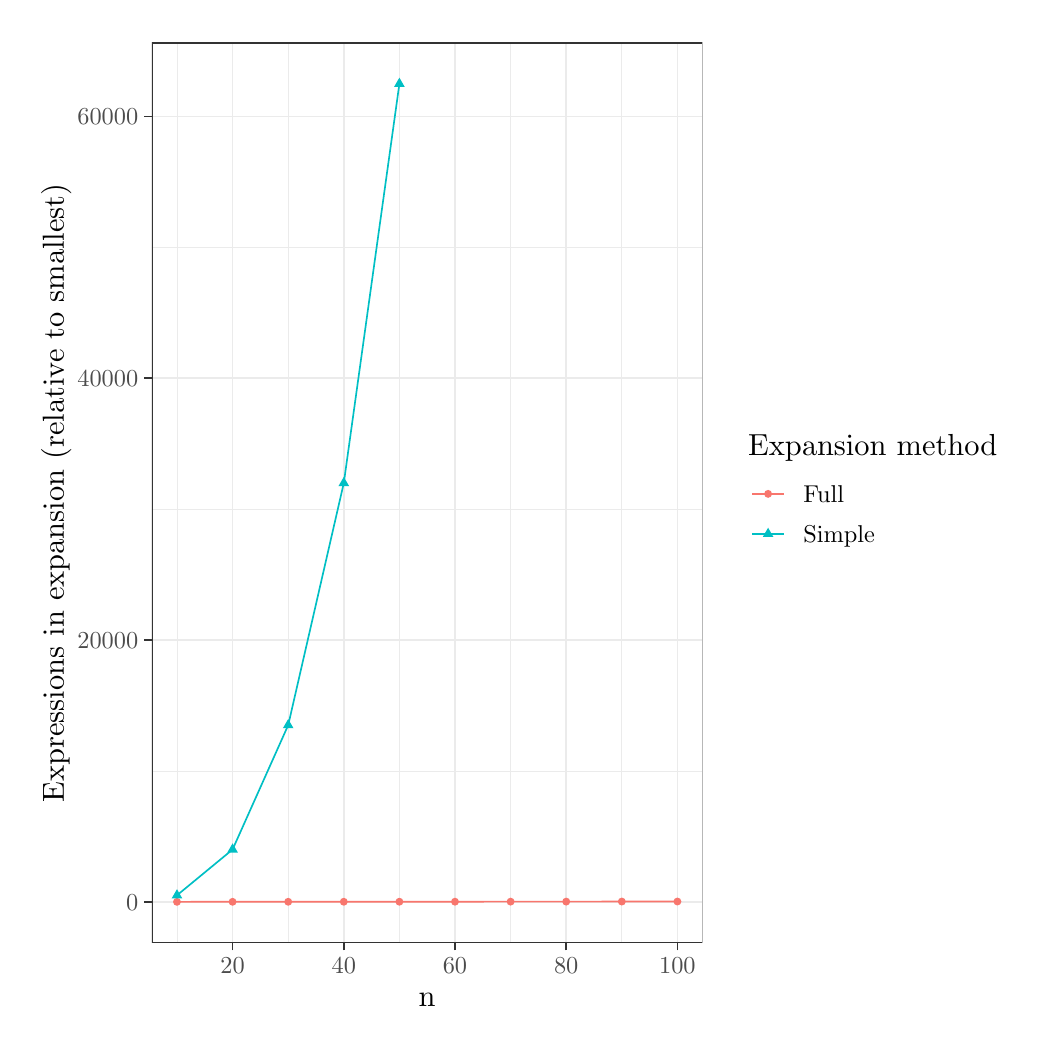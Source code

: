 % Created by tikzDevice version 0.12.6 on 2025-06-16 09:22:44
% !TEX encoding = UTF-8 Unicode
\begin{tikzpicture}[x=1pt,y=1pt]
\definecolor{fillColor}{RGB}{255,255,255}
\path[use as bounding box,fill=fillColor,fill opacity=0.00] (0,0) rectangle (361.35,361.35);
\begin{scope}
\path[clip] (  0.00,  0.00) rectangle (361.35,361.35);
\definecolor{drawColor}{RGB}{255,255,255}
\definecolor{fillColor}{RGB}{255,255,255}

\path[draw=drawColor,line width= 0.6pt,line join=round,line cap=round,fill=fillColor] (  0.00,  0.00) rectangle (361.35,361.35);
\end{scope}
\begin{scope}
\path[clip] ( 44.91, 30.69) rectangle (243.82,355.85);
\definecolor{fillColor}{RGB}{255,255,255}

\path[fill=fillColor] ( 44.91, 30.69) rectangle (243.82,355.85);
\definecolor{drawColor}{gray}{0.92}

\path[draw=drawColor,line width= 0.3pt,line join=round] ( 44.91, 92.76) --
	(243.82, 92.76);

\path[draw=drawColor,line width= 0.3pt,line join=round] ( 44.91,187.35) --
	(243.82,187.35);

\path[draw=drawColor,line width= 0.3pt,line join=round] ( 44.91,281.95) --
	(243.82,281.95);

\path[draw=drawColor,line width= 0.3pt,line join=round] ( 53.95, 30.69) --
	( 53.95,355.85);

\path[draw=drawColor,line width= 0.3pt,line join=round] ( 94.14, 30.69) --
	( 94.14,355.85);

\path[draw=drawColor,line width= 0.3pt,line join=round] (134.32, 30.69) --
	(134.32,355.85);

\path[draw=drawColor,line width= 0.3pt,line join=round] (174.51, 30.69) --
	(174.51,355.85);

\path[draw=drawColor,line width= 0.3pt,line join=round] (214.69, 30.69) --
	(214.69,355.85);

\path[draw=drawColor,line width= 0.6pt,line join=round] ( 44.91, 45.46) --
	(243.82, 45.46);

\path[draw=drawColor,line width= 0.6pt,line join=round] ( 44.91,140.06) --
	(243.82,140.06);

\path[draw=drawColor,line width= 0.6pt,line join=round] ( 44.91,234.65) --
	(243.82,234.65);

\path[draw=drawColor,line width= 0.6pt,line join=round] ( 44.91,329.25) --
	(243.82,329.25);

\path[draw=drawColor,line width= 0.6pt,line join=round] ( 74.04, 30.69) --
	( 74.04,355.85);

\path[draw=drawColor,line width= 0.6pt,line join=round] (114.23, 30.69) --
	(114.23,355.85);

\path[draw=drawColor,line width= 0.6pt,line join=round] (154.41, 30.69) --
	(154.41,355.85);

\path[draw=drawColor,line width= 0.6pt,line join=round] (194.60, 30.69) --
	(194.60,355.85);

\path[draw=drawColor,line width= 0.6pt,line join=round] (234.78, 30.69) --
	(234.78,355.85);
\definecolor{drawColor}{RGB}{248,118,109}

\path[draw=drawColor,line width= 0.6pt,line join=round] ( 53.95, 45.47) --
	( 74.04, 45.48) --
	( 94.14, 45.49) --
	(114.23, 45.50) --
	(134.32, 45.51) --
	(154.41, 45.52) --
	(174.51, 45.54) --
	(194.60, 45.55) --
	(214.69, 45.57) --
	(234.78, 45.58);
\definecolor{drawColor}{RGB}{0,191,196}

\path[draw=drawColor,line width= 0.6pt,line join=round] ( 53.95, 47.83) --
	( 74.04, 64.38) --
	( 94.14,109.31) --
	(114.23,196.81) --
	(134.32,341.07);
\definecolor{fillColor}{RGB}{248,118,109}

\path[fill=fillColor] ( 53.95, 45.47) circle (  1.43);

\path[fill=fillColor] ( 74.04, 45.48) circle (  1.43);

\path[fill=fillColor] ( 94.14, 45.49) circle (  1.43);

\path[fill=fillColor] (114.23, 45.50) circle (  1.43);

\path[fill=fillColor] (134.32, 45.51) circle (  1.43);

\path[fill=fillColor] (154.41, 45.52) circle (  1.43);

\path[fill=fillColor] (174.51, 45.54) circle (  1.43);

\path[fill=fillColor] (194.60, 45.55) circle (  1.43);

\path[fill=fillColor] (214.69, 45.57) circle (  1.43);

\path[fill=fillColor] (234.78, 45.58) circle (  1.43);
\definecolor{fillColor}{RGB}{0,191,196}

\path[fill=fillColor] ( 53.95, 50.04) --
	( 55.87, 46.72) --
	( 52.03, 46.72) --
	cycle;

\path[fill=fillColor] ( 74.04, 66.60) --
	( 75.96, 63.27) --
	( 72.12, 63.27) --
	cycle;

\path[fill=fillColor] ( 94.14,111.53) --
	( 96.06,108.20) --
	( 92.21,108.20) --
	cycle;

\path[fill=fillColor] (114.23,199.03) --
	(116.15,195.70) --
	(112.31,195.70) --
	cycle;

\path[fill=fillColor] (134.32,343.29) --
	(136.24,339.96) --
	(132.40,339.96) --
	cycle;
\definecolor{drawColor}{gray}{0.20}

\path[draw=drawColor,line width= 0.6pt,line join=round,line cap=round] ( 44.91, 30.69) rectangle (243.82,355.85);
\end{scope}
\begin{scope}
\path[clip] (  0.00,  0.00) rectangle (361.35,361.35);
\definecolor{drawColor}{gray}{0.30}

\node[text=drawColor,anchor=base east,inner sep=0pt, outer sep=0pt, scale=  0.88] at ( 39.96, 42.43) {0};

\node[text=drawColor,anchor=base east,inner sep=0pt, outer sep=0pt, scale=  0.88] at ( 39.96,137.03) {20000};

\node[text=drawColor,anchor=base east,inner sep=0pt, outer sep=0pt, scale=  0.88] at ( 39.96,231.62) {40000};

\node[text=drawColor,anchor=base east,inner sep=0pt, outer sep=0pt, scale=  0.88] at ( 39.96,326.22) {60000};
\end{scope}
\begin{scope}
\path[clip] (  0.00,  0.00) rectangle (361.35,361.35);
\definecolor{drawColor}{gray}{0.20}

\path[draw=drawColor,line width= 0.6pt,line join=round] ( 42.16, 45.46) --
	( 44.91, 45.46);

\path[draw=drawColor,line width= 0.6pt,line join=round] ( 42.16,140.06) --
	( 44.91,140.06);

\path[draw=drawColor,line width= 0.6pt,line join=round] ( 42.16,234.65) --
	( 44.91,234.65);

\path[draw=drawColor,line width= 0.6pt,line join=round] ( 42.16,329.25) --
	( 44.91,329.25);
\end{scope}
\begin{scope}
\path[clip] (  0.00,  0.00) rectangle (361.35,361.35);
\definecolor{drawColor}{gray}{0.20}

\path[draw=drawColor,line width= 0.6pt,line join=round] ( 74.04, 27.94) --
	( 74.04, 30.69);

\path[draw=drawColor,line width= 0.6pt,line join=round] (114.23, 27.94) --
	(114.23, 30.69);

\path[draw=drawColor,line width= 0.6pt,line join=round] (154.41, 27.94) --
	(154.41, 30.69);

\path[draw=drawColor,line width= 0.6pt,line join=round] (194.60, 27.94) --
	(194.60, 30.69);

\path[draw=drawColor,line width= 0.6pt,line join=round] (234.78, 27.94) --
	(234.78, 30.69);
\end{scope}
\begin{scope}
\path[clip] (  0.00,  0.00) rectangle (361.35,361.35);
\definecolor{drawColor}{gray}{0.30}

\node[text=drawColor,anchor=base,inner sep=0pt, outer sep=0pt, scale=  0.88] at ( 74.04, 19.68) {20};

\node[text=drawColor,anchor=base,inner sep=0pt, outer sep=0pt, scale=  0.88] at (114.23, 19.68) {40};

\node[text=drawColor,anchor=base,inner sep=0pt, outer sep=0pt, scale=  0.88] at (154.41, 19.68) {60};

\node[text=drawColor,anchor=base,inner sep=0pt, outer sep=0pt, scale=  0.88] at (194.60, 19.68) {80};

\node[text=drawColor,anchor=base,inner sep=0pt, outer sep=0pt, scale=  0.88] at (234.78, 19.68) {100};
\end{scope}
\begin{scope}
\path[clip] (  0.00,  0.00) rectangle (361.35,361.35);
\definecolor{drawColor}{RGB}{0,0,0}

\node[text=drawColor,anchor=base,inner sep=0pt, outer sep=0pt, scale=  1.10] at (144.37,  7.64) {n};
\end{scope}
\begin{scope}
\path[clip] (  0.00,  0.00) rectangle (361.35,361.35);
\definecolor{drawColor}{RGB}{0,0,0}

\node[text=drawColor,rotate= 90.00,anchor=base,inner sep=0pt, outer sep=0pt, scale=  1.10] at ( 13.08,193.27) {Expressions in expansion (relative to smallest)};
\end{scope}
\begin{scope}
\path[clip] (  0.00,  0.00) rectangle (361.35,361.35);
\definecolor{fillColor}{RGB}{255,255,255}

\path[fill=fillColor] (254.82,165.71) rectangle (355.85,220.83);
\end{scope}
\begin{scope}
\path[clip] (  0.00,  0.00) rectangle (361.35,361.35);
\definecolor{drawColor}{RGB}{0,0,0}

\node[text=drawColor,anchor=base west,inner sep=0pt, outer sep=0pt, scale=  1.10] at (260.32,206.68) {Expansion method};
\end{scope}
\begin{scope}
\path[clip] (  0.00,  0.00) rectangle (361.35,361.35);
\definecolor{fillColor}{RGB}{255,255,255}

\path[fill=fillColor] (260.32,185.66) rectangle (274.78,200.11);
\end{scope}
\begin{scope}
\path[clip] (  0.00,  0.00) rectangle (361.35,361.35);
\definecolor{drawColor}{RGB}{248,118,109}

\path[draw=drawColor,line width= 0.6pt,line join=round] (261.77,192.89) -- (273.33,192.89);
\end{scope}
\begin{scope}
\path[clip] (  0.00,  0.00) rectangle (361.35,361.35);
\definecolor{fillColor}{RGB}{248,118,109}

\path[fill=fillColor] (267.55,192.89) circle (  1.43);
\end{scope}
\begin{scope}
\path[clip] (  0.00,  0.00) rectangle (361.35,361.35);
\definecolor{fillColor}{RGB}{255,255,255}

\path[fill=fillColor] (260.32,171.21) rectangle (274.78,185.66);
\end{scope}
\begin{scope}
\path[clip] (  0.00,  0.00) rectangle (361.35,361.35);
\definecolor{drawColor}{RGB}{0,191,196}

\path[draw=drawColor,line width= 0.6pt,line join=round] (261.77,178.43) -- (273.33,178.43);
\end{scope}
\begin{scope}
\path[clip] (  0.00,  0.00) rectangle (361.35,361.35);
\definecolor{fillColor}{RGB}{0,191,196}

\path[fill=fillColor] (267.55,180.65) --
	(269.47,177.32) --
	(265.63,177.32) --
	cycle;
\end{scope}
\begin{scope}
\path[clip] (  0.00,  0.00) rectangle (361.35,361.35);
\definecolor{drawColor}{RGB}{0,0,0}

\node[text=drawColor,anchor=base west,inner sep=0pt, outer sep=0pt, scale=  0.88] at (280.28,189.86) {Full};
\end{scope}
\begin{scope}
\path[clip] (  0.00,  0.00) rectangle (361.35,361.35);
\definecolor{drawColor}{RGB}{0,0,0}

\node[text=drawColor,anchor=base west,inner sep=0pt, outer sep=0pt, scale=  0.88] at (280.28,175.40) {Simple};
\end{scope}
\end{tikzpicture}

